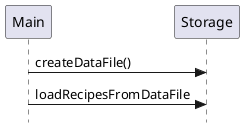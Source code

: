 @startuml


skinparam Style strictuml
Main -> Storage: createDataFile()
Main -> Storage: loadRecipesFromDataFile
@enduml